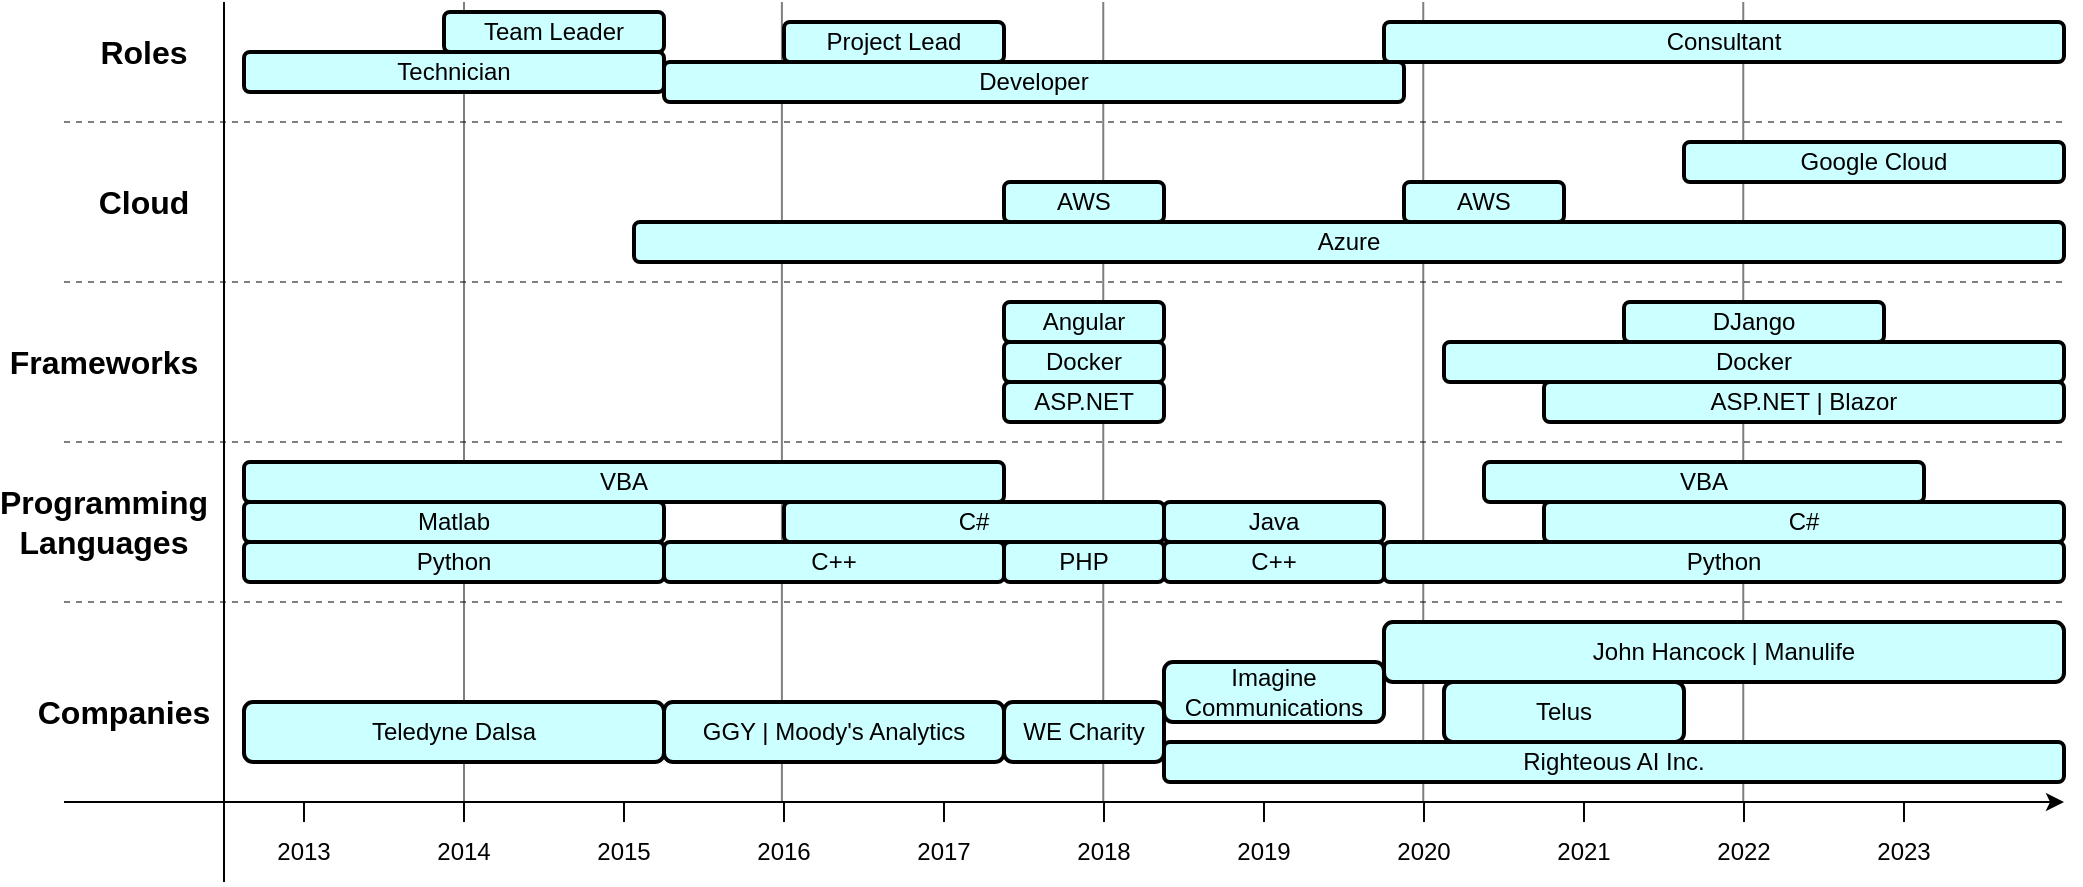 <mxfile version="22.1.3" type="device">
  <diagram name="Page-1" id="82e54ff1-d628-8f03-85c4-9753963a91cd">
    <mxGraphModel dx="2239" dy="687" grid="1" gridSize="10" guides="1" tooltips="1" connect="1" arrows="1" fold="1" page="1" pageScale="1" pageWidth="1100" pageHeight="850" background="none" math="0" shadow="0">
      <root>
        <mxCell id="0" />
        <mxCell id="1" parent="0" />
        <mxCell id="JPUAi3BRtGpKWyzWEo0T-38" value="" style="endArrow=none;dashed=1;html=1;rounded=0;labelBackgroundColor=none;fontColor=#000000;opacity=50;" parent="1" edge="1">
          <mxGeometry width="50" height="50" relative="1" as="geometry">
            <mxPoint y="300" as="sourcePoint" />
            <mxPoint x="1000" y="300" as="targetPoint" />
          </mxGeometry>
        </mxCell>
        <mxCell id="JPUAi3BRtGpKWyzWEo0T-52" value="" style="endArrow=none;dashed=1;html=1;rounded=0;labelBackgroundColor=none;fontColor=#000000;opacity=50;" parent="1" edge="1">
          <mxGeometry width="50" height="50" relative="1" as="geometry">
            <mxPoint y="220" as="sourcePoint" />
            <mxPoint x="1000" y="220" as="targetPoint" />
          </mxGeometry>
        </mxCell>
        <mxCell id="JPUAi3BRtGpKWyzWEo0T-62" value="" style="endArrow=none;dashed=1;html=1;rounded=0;labelBackgroundColor=none;fontColor=#000000;opacity=50;" parent="1" edge="1">
          <mxGeometry width="50" height="50" relative="1" as="geometry">
            <mxPoint y="140" as="sourcePoint" />
            <mxPoint x="1000" y="140" as="targetPoint" />
          </mxGeometry>
        </mxCell>
        <mxCell id="JPUAi3BRtGpKWyzWEo0T-63" value="" style="endArrow=none;dashed=1;html=1;rounded=0;labelBackgroundColor=none;fontColor=#000000;opacity=50;" parent="1" edge="1">
          <mxGeometry width="50" height="50" relative="1" as="geometry">
            <mxPoint y="60" as="sourcePoint" />
            <mxPoint x="1000" y="60" as="targetPoint" />
          </mxGeometry>
        </mxCell>
        <mxCell id="JPUAi3BRtGpKWyzWEo0T-76" value="" style="endArrow=none;html=1;rounded=0;textOpacity=50;fontColor=#c7c7c7;opacity=50;" parent="1" edge="1">
          <mxGeometry width="50" height="50" relative="1" as="geometry">
            <mxPoint x="200" y="400" as="sourcePoint" />
            <mxPoint x="200" as="targetPoint" />
          </mxGeometry>
        </mxCell>
        <mxCell id="JPUAi3BRtGpKWyzWEo0T-77" value="" style="endArrow=none;html=1;rounded=0;textOpacity=50;fontColor=#c7c7c7;opacity=50;" parent="1" edge="1">
          <mxGeometry width="50" height="50" relative="1" as="geometry">
            <mxPoint x="358.95" y="400" as="sourcePoint" />
            <mxPoint x="358.95" as="targetPoint" />
          </mxGeometry>
        </mxCell>
        <mxCell id="JPUAi3BRtGpKWyzWEo0T-78" value="" style="endArrow=none;html=1;rounded=0;textOpacity=50;fontColor=#c7c7c7;opacity=50;" parent="1" edge="1">
          <mxGeometry width="50" height="50" relative="1" as="geometry">
            <mxPoint x="519.63" y="400" as="sourcePoint" />
            <mxPoint x="519.63" as="targetPoint" />
          </mxGeometry>
        </mxCell>
        <mxCell id="JPUAi3BRtGpKWyzWEo0T-79" value="" style="endArrow=none;html=1;rounded=0;textOpacity=50;fontColor=#c7c7c7;opacity=50;" parent="1" edge="1">
          <mxGeometry width="50" height="50" relative="1" as="geometry">
            <mxPoint x="679.63" y="400" as="sourcePoint" />
            <mxPoint x="679.63" as="targetPoint" />
          </mxGeometry>
        </mxCell>
        <mxCell id="JPUAi3BRtGpKWyzWEo0T-80" value="" style="endArrow=none;html=1;rounded=0;textOpacity=50;fontColor=#c7c7c7;opacity=50;" parent="1" edge="1">
          <mxGeometry width="50" height="50" relative="1" as="geometry">
            <mxPoint x="839.63" y="400" as="sourcePoint" />
            <mxPoint x="839.63" as="targetPoint" />
          </mxGeometry>
        </mxCell>
        <mxCell id="JPUAi3BRtGpKWyzWEo0T-1" value="" style="endArrow=classic;html=1;rounded=0;fontColor=#000000;labelBackgroundColor=none;" parent="1" edge="1">
          <mxGeometry width="50" height="50" relative="1" as="geometry">
            <mxPoint y="400" as="sourcePoint" />
            <mxPoint x="1000" y="400" as="targetPoint" />
          </mxGeometry>
        </mxCell>
        <mxCell id="JPUAi3BRtGpKWyzWEo0T-2" value="" style="endArrow=none;html=1;rounded=0;fontColor=#000000;labelBackgroundColor=none;" parent="1" edge="1">
          <mxGeometry width="50" height="50" relative="1" as="geometry">
            <mxPoint x="120" y="400" as="sourcePoint" />
            <mxPoint x="120" y="410" as="targetPoint" />
          </mxGeometry>
        </mxCell>
        <mxCell id="JPUAi3BRtGpKWyzWEo0T-3" value="2013" style="text;html=1;strokeColor=none;fillColor=none;align=center;verticalAlign=middle;whiteSpace=wrap;rounded=0;fontColor=#000000;labelBackgroundColor=none;" parent="1" vertex="1">
          <mxGeometry x="90" y="410" width="60" height="30" as="geometry" />
        </mxCell>
        <mxCell id="JPUAi3BRtGpKWyzWEo0T-4" value="" style="endArrow=none;html=1;rounded=0;fontColor=#000000;labelBackgroundColor=none;" parent="1" edge="1">
          <mxGeometry width="50" height="50" relative="1" as="geometry">
            <mxPoint x="200" y="400" as="sourcePoint" />
            <mxPoint x="200" y="410" as="targetPoint" />
          </mxGeometry>
        </mxCell>
        <mxCell id="JPUAi3BRtGpKWyzWEo0T-5" value="2014" style="text;html=1;strokeColor=none;fillColor=none;align=center;verticalAlign=middle;whiteSpace=wrap;rounded=0;fontColor=#000000;labelBackgroundColor=none;" parent="1" vertex="1">
          <mxGeometry x="170" y="410" width="60" height="30" as="geometry" />
        </mxCell>
        <mxCell id="JPUAi3BRtGpKWyzWEo0T-6" value="" style="endArrow=none;html=1;rounded=0;fontColor=#000000;labelBackgroundColor=none;" parent="1" edge="1">
          <mxGeometry width="50" height="50" relative="1" as="geometry">
            <mxPoint x="280" y="400" as="sourcePoint" />
            <mxPoint x="280" y="410" as="targetPoint" />
          </mxGeometry>
        </mxCell>
        <mxCell id="JPUAi3BRtGpKWyzWEo0T-7" value="2015" style="text;html=1;strokeColor=none;fillColor=none;align=center;verticalAlign=middle;whiteSpace=wrap;rounded=0;fontColor=#000000;labelBackgroundColor=none;" parent="1" vertex="1">
          <mxGeometry x="250" y="410" width="60" height="30" as="geometry" />
        </mxCell>
        <mxCell id="JPUAi3BRtGpKWyzWEo0T-8" value="" style="endArrow=none;html=1;rounded=0;fontColor=#000000;labelBackgroundColor=none;" parent="1" edge="1">
          <mxGeometry width="50" height="50" relative="1" as="geometry">
            <mxPoint x="360" y="400" as="sourcePoint" />
            <mxPoint x="360" y="410" as="targetPoint" />
          </mxGeometry>
        </mxCell>
        <mxCell id="JPUAi3BRtGpKWyzWEo0T-9" value="2016" style="text;html=1;strokeColor=none;fillColor=none;align=center;verticalAlign=middle;whiteSpace=wrap;rounded=0;fontColor=#000000;labelBackgroundColor=none;" parent="1" vertex="1">
          <mxGeometry x="330" y="410" width="60" height="30" as="geometry" />
        </mxCell>
        <mxCell id="JPUAi3BRtGpKWyzWEo0T-10" value="" style="endArrow=none;html=1;rounded=0;fontColor=#000000;labelBackgroundColor=none;" parent="1" edge="1">
          <mxGeometry width="50" height="50" relative="1" as="geometry">
            <mxPoint x="440" y="400" as="sourcePoint" />
            <mxPoint x="440" y="410" as="targetPoint" />
          </mxGeometry>
        </mxCell>
        <mxCell id="JPUAi3BRtGpKWyzWEo0T-11" value="2017" style="text;html=1;strokeColor=none;fillColor=none;align=center;verticalAlign=middle;whiteSpace=wrap;rounded=0;fontColor=#000000;labelBackgroundColor=none;" parent="1" vertex="1">
          <mxGeometry x="410" y="410" width="60" height="30" as="geometry" />
        </mxCell>
        <mxCell id="JPUAi3BRtGpKWyzWEo0T-12" value="" style="endArrow=none;html=1;rounded=0;fontColor=#000000;labelBackgroundColor=none;" parent="1" edge="1">
          <mxGeometry width="50" height="50" relative="1" as="geometry">
            <mxPoint x="520" y="400" as="sourcePoint" />
            <mxPoint x="520" y="410" as="targetPoint" />
          </mxGeometry>
        </mxCell>
        <mxCell id="JPUAi3BRtGpKWyzWEo0T-13" value="2018" style="text;html=1;strokeColor=none;fillColor=none;align=center;verticalAlign=middle;whiteSpace=wrap;rounded=0;fontColor=#000000;labelBackgroundColor=none;" parent="1" vertex="1">
          <mxGeometry x="490" y="410" width="60" height="30" as="geometry" />
        </mxCell>
        <mxCell id="JPUAi3BRtGpKWyzWEo0T-14" value="" style="endArrow=none;html=1;rounded=0;fontColor=#000000;labelBackgroundColor=none;" parent="1" edge="1">
          <mxGeometry width="50" height="50" relative="1" as="geometry">
            <mxPoint x="600" y="400" as="sourcePoint" />
            <mxPoint x="600" y="410" as="targetPoint" />
          </mxGeometry>
        </mxCell>
        <mxCell id="JPUAi3BRtGpKWyzWEo0T-15" value="2019" style="text;html=1;strokeColor=none;fillColor=none;align=center;verticalAlign=middle;whiteSpace=wrap;rounded=0;fontColor=#000000;labelBackgroundColor=none;" parent="1" vertex="1">
          <mxGeometry x="570" y="410" width="60" height="30" as="geometry" />
        </mxCell>
        <mxCell id="JPUAi3BRtGpKWyzWEo0T-16" value="" style="endArrow=none;html=1;rounded=0;fontColor=#000000;labelBackgroundColor=none;" parent="1" edge="1">
          <mxGeometry width="50" height="50" relative="1" as="geometry">
            <mxPoint x="680" y="400" as="sourcePoint" />
            <mxPoint x="680" y="410" as="targetPoint" />
          </mxGeometry>
        </mxCell>
        <mxCell id="JPUAi3BRtGpKWyzWEo0T-17" value="2020" style="text;html=1;strokeColor=none;fillColor=none;align=center;verticalAlign=middle;whiteSpace=wrap;rounded=0;fontColor=#000000;labelBackgroundColor=none;" parent="1" vertex="1">
          <mxGeometry x="650" y="410" width="60" height="30" as="geometry" />
        </mxCell>
        <mxCell id="JPUAi3BRtGpKWyzWEo0T-18" value="" style="endArrow=none;html=1;rounded=0;fontColor=#000000;labelBackgroundColor=none;" parent="1" edge="1">
          <mxGeometry width="50" height="50" relative="1" as="geometry">
            <mxPoint x="760" y="400" as="sourcePoint" />
            <mxPoint x="760" y="410" as="targetPoint" />
          </mxGeometry>
        </mxCell>
        <mxCell id="JPUAi3BRtGpKWyzWEo0T-19" value="2021" style="text;html=1;strokeColor=none;fillColor=none;align=center;verticalAlign=middle;whiteSpace=wrap;rounded=0;fontColor=#000000;labelBackgroundColor=none;" parent="1" vertex="1">
          <mxGeometry x="730" y="410" width="60" height="30" as="geometry" />
        </mxCell>
        <mxCell id="JPUAi3BRtGpKWyzWEo0T-20" value="" style="endArrow=none;html=1;rounded=0;fontColor=#000000;labelBackgroundColor=none;" parent="1" edge="1">
          <mxGeometry width="50" height="50" relative="1" as="geometry">
            <mxPoint x="840" y="400" as="sourcePoint" />
            <mxPoint x="840" y="410" as="targetPoint" />
          </mxGeometry>
        </mxCell>
        <mxCell id="JPUAi3BRtGpKWyzWEo0T-21" value="2022" style="text;html=1;strokeColor=none;fillColor=none;align=center;verticalAlign=middle;whiteSpace=wrap;rounded=0;fontColor=#000000;labelBackgroundColor=none;" parent="1" vertex="1">
          <mxGeometry x="810" y="410" width="60" height="30" as="geometry" />
        </mxCell>
        <mxCell id="JPUAi3BRtGpKWyzWEo0T-22" value="" style="endArrow=none;html=1;rounded=0;fontColor=#000000;labelBackgroundColor=none;" parent="1" edge="1">
          <mxGeometry width="50" height="50" relative="1" as="geometry">
            <mxPoint x="920" y="400" as="sourcePoint" />
            <mxPoint x="920" y="410" as="targetPoint" />
          </mxGeometry>
        </mxCell>
        <mxCell id="JPUAi3BRtGpKWyzWEo0T-23" value="2023" style="text;html=1;strokeColor=none;fillColor=none;align=center;verticalAlign=middle;whiteSpace=wrap;rounded=0;fontColor=#000000;labelBackgroundColor=none;" parent="1" vertex="1">
          <mxGeometry x="890" y="410" width="60" height="30" as="geometry" />
        </mxCell>
        <mxCell id="JPUAi3BRtGpKWyzWEo0T-24" value="" style="endArrow=none;html=1;rounded=0;fontColor=#000000;labelBackgroundColor=none;labelPosition=center;verticalLabelPosition=middle;align=center;verticalAlign=middle;" parent="1" edge="1">
          <mxGeometry width="50" height="50" relative="1" as="geometry">
            <mxPoint x="80" y="440" as="sourcePoint" />
            <mxPoint x="80" as="targetPoint" />
          </mxGeometry>
        </mxCell>
        <mxCell id="JPUAi3BRtGpKWyzWEo0T-25" value="Programming&lt;br style=&quot;font-size: 16px;&quot;&gt;Languages" style="text;html=1;strokeColor=none;fillColor=none;align=center;verticalAlign=middle;whiteSpace=wrap;rounded=0;fontColor=#000000;labelBackgroundColor=none;fontStyle=1;fontSize=16;labelPosition=center;verticalLabelPosition=middle;" parent="1" vertex="1">
          <mxGeometry x="-10" y="245" width="60" height="30" as="geometry" />
        </mxCell>
        <mxCell id="JPUAi3BRtGpKWyzWEo0T-26" value="Frameworks" style="text;html=1;strokeColor=none;fillColor=none;align=center;verticalAlign=middle;whiteSpace=wrap;rounded=0;fontColor=#000000;labelBackgroundColor=none;fontStyle=1;fontSize=16;labelPosition=center;verticalLabelPosition=middle;" parent="1" vertex="1">
          <mxGeometry x="-10" y="165" width="60" height="30" as="geometry" />
        </mxCell>
        <mxCell id="JPUAi3BRtGpKWyzWEo0T-27" value="Roles" style="text;html=1;strokeColor=none;fillColor=none;align=center;verticalAlign=middle;whiteSpace=wrap;rounded=0;fontColor=#000000;labelBackgroundColor=none;fontStyle=1;fontSize=16;labelPosition=center;verticalLabelPosition=middle;" parent="1" vertex="1">
          <mxGeometry x="10" y="10" width="60" height="30" as="geometry" />
        </mxCell>
        <mxCell id="JPUAi3BRtGpKWyzWEo0T-28" value="Cloud" style="text;html=1;strokeColor=none;fillColor=none;align=center;verticalAlign=middle;whiteSpace=wrap;rounded=0;fontColor=#000000;labelBackgroundColor=none;fontStyle=1;fontSize=16;labelPosition=center;verticalLabelPosition=middle;" parent="1" vertex="1">
          <mxGeometry x="10" y="85" width="60" height="30" as="geometry" />
        </mxCell>
        <mxCell id="JPUAi3BRtGpKWyzWEo0T-29" value="Companies" style="text;html=1;strokeColor=none;fillColor=none;align=center;verticalAlign=middle;whiteSpace=wrap;rounded=0;fontColor=#000000;labelBackgroundColor=none;fontStyle=1;fontSize=16;labelPosition=center;verticalLabelPosition=middle;" parent="1" vertex="1">
          <mxGeometry y="340" width="60" height="30" as="geometry" />
        </mxCell>
        <mxCell id="JPUAi3BRtGpKWyzWEo0T-31" value="Teledyne Dalsa" style="rounded=1;whiteSpace=wrap;html=1;gradientColor=none;gradientDirection=east;fillColor=#CCFFFF;fontColor=#000000;labelBackgroundColor=none;labelBorderColor=none;fillStyle=solid;strokeWidth=2;" parent="1" vertex="1">
          <mxGeometry x="90" y="350" width="210" height="30" as="geometry" />
        </mxCell>
        <mxCell id="JPUAi3BRtGpKWyzWEo0T-32" value="GGY | Moody&#39;s Analytics" style="rounded=1;whiteSpace=wrap;html=1;gradientColor=none;gradientDirection=east;fillColor=#CCFFFF;fontColor=#000000;labelBackgroundColor=none;labelBorderColor=none;fillStyle=solid;strokeWidth=2;" parent="1" vertex="1">
          <mxGeometry x="300" y="350" width="170" height="30" as="geometry" />
        </mxCell>
        <mxCell id="JPUAi3BRtGpKWyzWEo0T-33" value="WE Charity" style="rounded=1;whiteSpace=wrap;html=1;gradientColor=none;gradientDirection=east;fillColor=#CCFFFF;fontColor=#000000;labelBackgroundColor=none;labelBorderColor=none;fillStyle=solid;strokeWidth=2;" parent="1" vertex="1">
          <mxGeometry x="470" y="350" width="80" height="30" as="geometry" />
        </mxCell>
        <mxCell id="JPUAi3BRtGpKWyzWEo0T-34" value="Righteous AI Inc." style="rounded=1;whiteSpace=wrap;html=1;gradientColor=none;gradientDirection=east;fillColor=#CCFFFF;fontColor=#000000;labelBackgroundColor=none;labelBorderColor=none;fillStyle=solid;strokeWidth=2;" parent="1" vertex="1">
          <mxGeometry x="550" y="370" width="450" height="20" as="geometry" />
        </mxCell>
        <mxCell id="JPUAi3BRtGpKWyzWEo0T-35" value="Imagine Communications" style="rounded=1;whiteSpace=wrap;html=1;gradientColor=none;gradientDirection=east;fillColor=#CCFFFF;fontColor=#000000;labelBackgroundColor=none;labelBorderColor=none;fillStyle=solid;strokeWidth=2;" parent="1" vertex="1">
          <mxGeometry x="550" y="330" width="110" height="30" as="geometry" />
        </mxCell>
        <mxCell id="JPUAi3BRtGpKWyzWEo0T-36" value="John Hancock | Manulife" style="rounded=1;whiteSpace=wrap;html=1;gradientColor=none;gradientDirection=east;fillColor=#CCFFFF;fontColor=#000000;labelBackgroundColor=none;labelBorderColor=none;fillStyle=solid;strokeWidth=2;" parent="1" vertex="1">
          <mxGeometry x="660" y="310" width="340" height="30" as="geometry" />
        </mxCell>
        <mxCell id="JPUAi3BRtGpKWyzWEo0T-37" value="Telus" style="rounded=1;whiteSpace=wrap;html=1;gradientColor=none;gradientDirection=east;fillColor=#CCFFFF;fontColor=#000000;labelBackgroundColor=none;labelBorderColor=none;fillStyle=solid;strokeWidth=2;" parent="1" vertex="1">
          <mxGeometry x="690" y="340" width="120" height="30" as="geometry" />
        </mxCell>
        <mxCell id="JPUAi3BRtGpKWyzWEo0T-40" value="Python" style="rounded=1;whiteSpace=wrap;html=1;gradientColor=none;gradientDirection=east;fillColor=#CCFFFF;fontColor=#000000;labelBackgroundColor=none;labelBorderColor=none;fillStyle=solid;strokeWidth=2;" parent="1" vertex="1">
          <mxGeometry x="90" y="270" width="210" height="20" as="geometry" />
        </mxCell>
        <mxCell id="JPUAi3BRtGpKWyzWEo0T-41" value="VBA" style="rounded=1;whiteSpace=wrap;html=1;gradientColor=none;gradientDirection=east;fillColor=#CCFFFF;fontColor=#000000;labelBackgroundColor=none;labelBorderColor=none;fillStyle=solid;strokeWidth=2;" parent="1" vertex="1">
          <mxGeometry x="90" y="230" width="380" height="20" as="geometry" />
        </mxCell>
        <mxCell id="JPUAi3BRtGpKWyzWEo0T-42" value="Matlab" style="rounded=1;whiteSpace=wrap;html=1;gradientColor=none;gradientDirection=east;fillColor=#CCFFFF;fontColor=#000000;labelBackgroundColor=none;labelBorderColor=none;fillStyle=solid;strokeWidth=2;" parent="1" vertex="1">
          <mxGeometry x="90" y="250" width="210" height="20" as="geometry" />
        </mxCell>
        <mxCell id="JPUAi3BRtGpKWyzWEo0T-43" value="C++" style="rounded=1;whiteSpace=wrap;html=1;gradientColor=none;gradientDirection=east;fillColor=#CCFFFF;fontColor=#000000;labelBackgroundColor=none;labelBorderColor=none;fillStyle=solid;strokeWidth=2;" parent="1" vertex="1">
          <mxGeometry x="300" y="270" width="170" height="20" as="geometry" />
        </mxCell>
        <mxCell id="JPUAi3BRtGpKWyzWEo0T-44" value="C#" style="rounded=1;whiteSpace=wrap;html=1;gradientColor=none;gradientDirection=east;fillColor=#CCFFFF;fontColor=#000000;labelBackgroundColor=none;labelBorderColor=none;fillStyle=solid;strokeWidth=2;" parent="1" vertex="1">
          <mxGeometry x="360" y="250" width="190" height="20" as="geometry" />
        </mxCell>
        <mxCell id="JPUAi3BRtGpKWyzWEo0T-47" value="C++" style="rounded=1;whiteSpace=wrap;html=1;gradientColor=none;gradientDirection=east;fillColor=#CCFFFF;fontColor=#000000;labelBackgroundColor=none;labelBorderColor=none;fillStyle=solid;strokeWidth=2;" parent="1" vertex="1">
          <mxGeometry x="550" y="270" width="110" height="20" as="geometry" />
        </mxCell>
        <mxCell id="JPUAi3BRtGpKWyzWEo0T-48" value="Python" style="rounded=1;whiteSpace=wrap;html=1;gradientColor=none;gradientDirection=east;fillColor=#CCFFFF;fontColor=#000000;labelBackgroundColor=none;labelBorderColor=none;fillStyle=solid;strokeWidth=2;" parent="1" vertex="1">
          <mxGeometry x="660" y="270" width="340" height="20" as="geometry" />
        </mxCell>
        <mxCell id="JPUAi3BRtGpKWyzWEo0T-49" value="C#" style="rounded=1;whiteSpace=wrap;html=1;gradientColor=none;gradientDirection=east;fillColor=#CCFFFF;fontColor=#000000;labelBackgroundColor=none;labelBorderColor=none;fillStyle=solid;strokeWidth=2;" parent="1" vertex="1">
          <mxGeometry x="740" y="250" width="260" height="20" as="geometry" />
        </mxCell>
        <mxCell id="JPUAi3BRtGpKWyzWEo0T-50" value="VBA" style="rounded=1;whiteSpace=wrap;html=1;gradientColor=none;gradientDirection=east;fillColor=#CCFFFF;fontColor=#000000;labelBackgroundColor=none;labelBorderColor=none;fillStyle=solid;strokeWidth=2;" parent="1" vertex="1">
          <mxGeometry x="710" y="230" width="220" height="20" as="geometry" />
        </mxCell>
        <mxCell id="JPUAi3BRtGpKWyzWEo0T-54" value="ASP.NET" style="rounded=1;whiteSpace=wrap;html=1;gradientColor=none;gradientDirection=east;fillColor=#CCFFFF;fontColor=#000000;labelBackgroundColor=none;labelBorderColor=none;fillStyle=solid;strokeWidth=2;" parent="1" vertex="1">
          <mxGeometry x="470" y="190" width="80" height="20" as="geometry" />
        </mxCell>
        <mxCell id="JPUAi3BRtGpKWyzWEo0T-55" value="ASP.NET | Blazor" style="rounded=1;whiteSpace=wrap;html=1;gradientColor=none;gradientDirection=east;fillColor=#CCFFFF;fontColor=#000000;labelBackgroundColor=none;labelBorderColor=none;fillStyle=solid;strokeWidth=2;" parent="1" vertex="1">
          <mxGeometry x="740" y="190" width="260" height="20" as="geometry" />
        </mxCell>
        <mxCell id="JPUAi3BRtGpKWyzWEo0T-56" value="DJango" style="rounded=1;whiteSpace=wrap;html=1;gradientColor=none;gradientDirection=east;fillColor=#CCFFFF;fontColor=#000000;labelBackgroundColor=none;labelBorderColor=none;fillStyle=solid;strokeWidth=2;" parent="1" vertex="1">
          <mxGeometry x="780" y="150" width="130" height="20" as="geometry" />
        </mxCell>
        <mxCell id="JPUAi3BRtGpKWyzWEo0T-57" value="Angular" style="rounded=1;whiteSpace=wrap;html=1;gradientColor=none;gradientDirection=east;fillColor=#CCFFFF;fontColor=#000000;labelBackgroundColor=none;labelBorderColor=none;fillStyle=solid;strokeWidth=2;" parent="1" vertex="1">
          <mxGeometry x="470" y="150" width="80" height="20" as="geometry" />
        </mxCell>
        <mxCell id="JPUAi3BRtGpKWyzWEo0T-58" value="PHP" style="rounded=1;whiteSpace=wrap;html=1;gradientColor=none;gradientDirection=east;fillColor=#CCFFFF;fontColor=#000000;labelBackgroundColor=none;labelBorderColor=none;fillStyle=solid;strokeWidth=2;" parent="1" vertex="1">
          <mxGeometry x="470" y="270" width="80" height="20" as="geometry" />
        </mxCell>
        <mxCell id="JPUAi3BRtGpKWyzWEo0T-59" value="Docker" style="rounded=1;whiteSpace=wrap;html=1;gradientColor=none;gradientDirection=east;fillColor=#CCFFFF;fontColor=#000000;labelBackgroundColor=none;labelBorderColor=none;fillStyle=solid;strokeWidth=2;" parent="1" vertex="1">
          <mxGeometry x="470" y="170" width="80" height="20" as="geometry" />
        </mxCell>
        <mxCell id="JPUAi3BRtGpKWyzWEo0T-60" value="Docker" style="rounded=1;whiteSpace=wrap;html=1;gradientColor=none;gradientDirection=east;fillColor=#CCFFFF;fontColor=#000000;labelBackgroundColor=none;labelBorderColor=none;fillStyle=solid;strokeWidth=2;" parent="1" vertex="1">
          <mxGeometry x="690" y="170" width="310" height="20" as="geometry" />
        </mxCell>
        <mxCell id="JPUAi3BRtGpKWyzWEo0T-61" value="Java" style="rounded=1;whiteSpace=wrap;html=1;gradientColor=none;gradientDirection=east;fillColor=#CCFFFF;fontColor=#000000;labelBackgroundColor=none;labelBorderColor=none;fillStyle=solid;strokeWidth=2;" parent="1" vertex="1">
          <mxGeometry x="550" y="250" width="110" height="20" as="geometry" />
        </mxCell>
        <mxCell id="JPUAi3BRtGpKWyzWEo0T-64" value="Azure" style="rounded=1;whiteSpace=wrap;html=1;gradientColor=none;gradientDirection=east;fillColor=#CCFFFF;fontColor=#000000;labelBackgroundColor=none;labelBorderColor=none;fillStyle=solid;strokeWidth=2;" parent="1" vertex="1">
          <mxGeometry x="285" y="110" width="715" height="20" as="geometry" />
        </mxCell>
        <mxCell id="JPUAi3BRtGpKWyzWEo0T-65" value="AWS" style="rounded=1;whiteSpace=wrap;html=1;gradientColor=none;gradientDirection=east;fillColor=#CCFFFF;fontColor=#000000;labelBackgroundColor=none;labelBorderColor=none;fillStyle=solid;strokeWidth=2;" parent="1" vertex="1">
          <mxGeometry x="470" y="90" width="80" height="20" as="geometry" />
        </mxCell>
        <mxCell id="JPUAi3BRtGpKWyzWEo0T-66" value="AWS" style="rounded=1;whiteSpace=wrap;html=1;gradientColor=none;gradientDirection=east;fillColor=#CCFFFF;fontColor=#000000;labelBackgroundColor=none;labelBorderColor=none;fillStyle=solid;strokeWidth=2;" parent="1" vertex="1">
          <mxGeometry x="670" y="90" width="80" height="20" as="geometry" />
        </mxCell>
        <mxCell id="JPUAi3BRtGpKWyzWEo0T-67" value="Google Cloud" style="rounded=1;whiteSpace=wrap;html=1;gradientColor=none;gradientDirection=east;fillColor=#CCFFFF;fontColor=#000000;labelBackgroundColor=none;labelBorderColor=none;fillStyle=solid;strokeWidth=2;" parent="1" vertex="1">
          <mxGeometry x="810" y="70" width="190" height="20" as="geometry" />
        </mxCell>
        <mxCell id="JPUAi3BRtGpKWyzWEo0T-68" value="Technician" style="rounded=1;whiteSpace=wrap;html=1;gradientColor=none;gradientDirection=east;fillColor=#CCFFFF;fontColor=#000000;labelBackgroundColor=none;labelBorderColor=none;fillStyle=solid;strokeWidth=2;" parent="1" vertex="1">
          <mxGeometry x="90" y="25" width="210" height="20" as="geometry" />
        </mxCell>
        <mxCell id="JPUAi3BRtGpKWyzWEo0T-69" value="Developer" style="rounded=1;whiteSpace=wrap;html=1;gradientColor=none;gradientDirection=east;fillColor=#CCFFFF;fontColor=#000000;labelBackgroundColor=none;labelBorderColor=none;fillStyle=solid;strokeWidth=2;" parent="1" vertex="1">
          <mxGeometry x="300" y="30" width="370" height="20" as="geometry" />
        </mxCell>
        <mxCell id="JPUAi3BRtGpKWyzWEo0T-70" value="Consultant" style="rounded=1;whiteSpace=wrap;html=1;gradientColor=none;gradientDirection=east;fillColor=#CCFFFF;fontColor=#000000;labelBackgroundColor=none;labelBorderColor=none;fillStyle=solid;strokeWidth=2;" parent="1" vertex="1">
          <mxGeometry x="660" y="10" width="340" height="20" as="geometry" />
        </mxCell>
        <mxCell id="JPUAi3BRtGpKWyzWEo0T-71" value="Team Leader" style="rounded=1;whiteSpace=wrap;html=1;gradientColor=none;gradientDirection=east;fillColor=#CCFFFF;fontColor=#000000;labelBackgroundColor=none;labelBorderColor=none;fillStyle=solid;strokeWidth=2;" parent="1" vertex="1">
          <mxGeometry x="190" y="5" width="110" height="20" as="geometry" />
        </mxCell>
        <mxCell id="JPUAi3BRtGpKWyzWEo0T-72" value="Project Lead" style="rounded=1;whiteSpace=wrap;html=1;gradientColor=none;gradientDirection=east;fillColor=#CCFFFF;fontColor=#000000;labelBackgroundColor=none;labelBorderColor=none;fillStyle=solid;strokeWidth=2;" parent="1" vertex="1">
          <mxGeometry x="360" y="10" width="110" height="20" as="geometry" />
        </mxCell>
      </root>
    </mxGraphModel>
  </diagram>
</mxfile>
